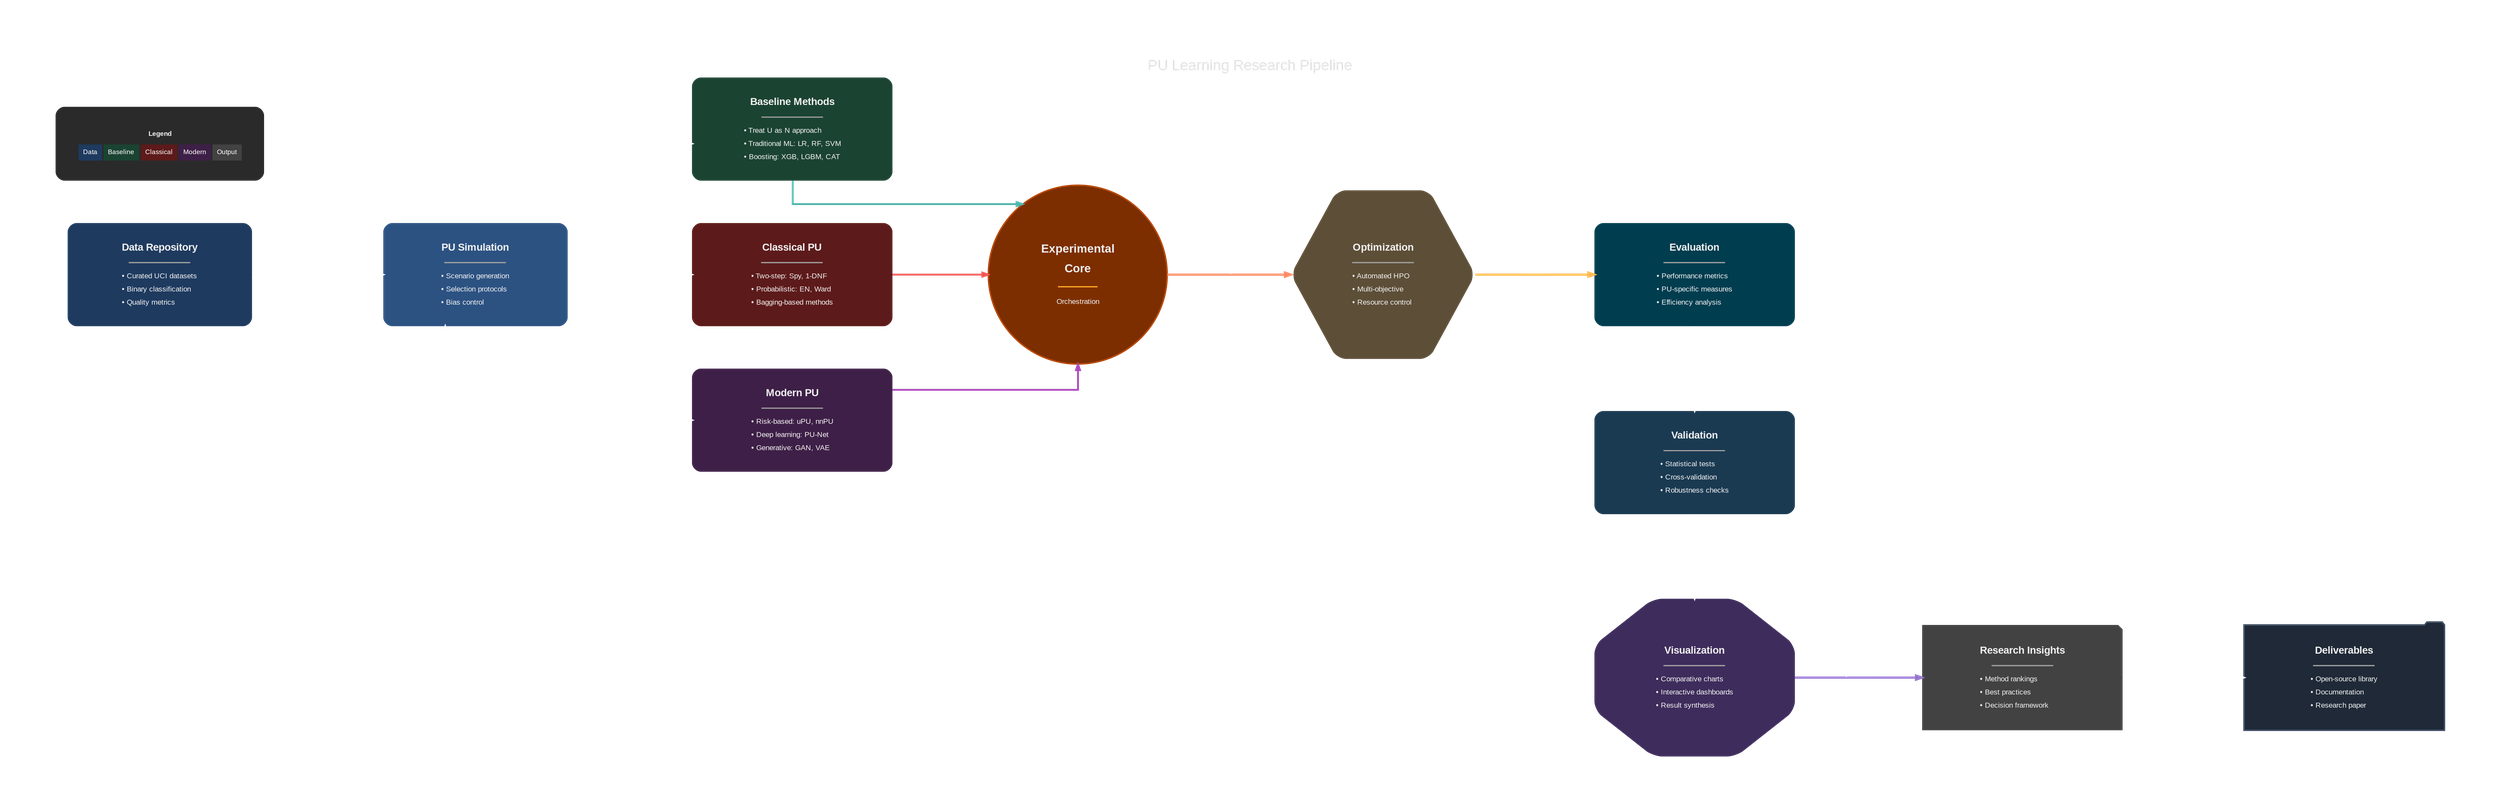 digraph PULearningEnhancedFlow {
    // ===== ENHANCED CLEAN DESIGN =====
    graph [
        layout=dot,
        rankdir=LR,
        bgcolor="transparent",
        fontname="Arial",
        fontsize=20,
        fontcolor="#E0E0E0",
        label="PU Learning Research Pipeline",
        labelloc=t,
        labeljust=c,
        margin=1.0,
        nodesep=0.8,
        ranksep=1.8,
        splines=ortho,
        compound=true
    ];
    
    node [
        fontname="Arial",
        fontsize=11,
        fontcolor="#F0F0F0",
        shape=box,
        style="filled,rounded",
        fillcolor="#2A2A2A",
        color="#2A2A2A",
        penwidth=0,
        margin="0.4,0.3",
        width=3.0,
        height=1.4
    ];
    
    edge [
        color="white",
        penwidth=2.5,
        arrowsize=0.8,
        fontname="Arial",
        fontsize=9,
        fontcolor="white"
    ];



    // ===== DATA FOUNDATION =====
    data [
        label=<<TABLE BORDER="0" CELLBORDER="0" CELLSPACING="3">
            <TR><TD><B><FONT POINT-SIZE="14">Data Repository</FONT></B></TD></TR>
            <TR><TD><FONT POINT-SIZE="10" COLOR="#A0A0A0">━━━━━━━━━━━━━━</FONT></TD></TR>
            <TR><TD ALIGN="LEFT"><FONT POINT-SIZE="10">• Curated UCI datasets</FONT></TD></TR>
            <TR><TD ALIGN="LEFT"><FONT POINT-SIZE="10">• Binary classification</FONT></TD></TR>
            <TR><TD ALIGN="LEFT"><FONT POINT-SIZE="10">• Quality metrics</FONT></TD></TR>
        </TABLE>>,
        fillcolor="#1E3A5F",
        width=3.5
    ];

    pu [
        label=<<TABLE BORDER="0" CELLBORDER="0" CELLSPACING="3">
            <TR><TD><B><FONT POINT-SIZE="14">PU Simulation</FONT></B></TD></TR>
            <TR><TD><FONT POINT-SIZE="10" COLOR="#A0A0A0">━━━━━━━━━━━━━━</FONT></TD></TR>
            <TR><TD ALIGN="LEFT"><FONT POINT-SIZE="10">• Scenario generation</FONT></TD></TR>
            <TR><TD ALIGN="LEFT"><FONT POINT-SIZE="10">• Selection protocols</FONT></TD></TR>
            <TR><TD ALIGN="LEFT"><FONT POINT-SIZE="10">• Bias control</FONT></TD></TR>
        </TABLE>>,
        fillcolor="#2C5282",
        width=3.5
    ];

    // ===== METHODS =====
    baseline [
        label=<<TABLE BORDER="0" CELLBORDER="0" CELLSPACING="3">
            <TR><TD><B><FONT POINT-SIZE="14">Baseline Methods</FONT></B></TD></TR>
            <TR><TD><FONT POINT-SIZE="10" COLOR="#A0A0A0">━━━━━━━━━━━━━━</FONT></TD></TR>
            <TR><TD ALIGN="LEFT"><FONT POINT-SIZE="10">• Treat U as N approach</FONT></TD></TR>
            <TR><TD ALIGN="LEFT"><FONT POINT-SIZE="10">• Traditional ML: LR, RF, SVM</FONT></TD></TR>
            <TR><TD ALIGN="LEFT"><FONT POINT-SIZE="10">• Boosting: XGB, LGBM, CAT</FONT></TD></TR>
        </TABLE>>,
        fillcolor="#1B4332",
        width=3.8
    ];

    classical [
        label=<<TABLE BORDER="0" CELLBORDER="0" CELLSPACING="3">
            <TR><TD><B><FONT POINT-SIZE="14">Classical PU</FONT></B></TD></TR>
            <TR><TD><FONT POINT-SIZE="10" COLOR="#A0A0A0">━━━━━━━━━━━━━━</FONT></TD></TR>
            <TR><TD ALIGN="LEFT"><FONT POINT-SIZE="10">• Two-step: Spy, 1-DNF</FONT></TD></TR>
            <TR><TD ALIGN="LEFT"><FONT POINT-SIZE="10">• Probabilistic: EN, Ward</FONT></TD></TR>
            <TR><TD ALIGN="LEFT"><FONT POINT-SIZE="10">• Bagging-based methods</FONT></TD></TR>
        </TABLE>>,
        fillcolor="#5D1A1A",
        width=3.8
    ];

    modern [
        label=<<TABLE BORDER="0" CELLBORDER="0" CELLSPACING="3">
            <TR><TD><B><FONT POINT-SIZE="14">Modern PU</FONT></B></TD></TR>
            <TR><TD><FONT POINT-SIZE="10" COLOR="#A0A0A0">━━━━━━━━━━━━━━</FONT></TD></TR>
            <TR><TD ALIGN="LEFT"><FONT POINT-SIZE="10">• Risk-based: uPU, nnPU</FONT></TD></TR>
            <TR><TD ALIGN="LEFT"><FONT POINT-SIZE="10">• Deep learning: PU-Net</FONT></TD></TR>
            <TR><TD ALIGN="LEFT"><FONT POINT-SIZE="10">• Generative: GAN, VAE</FONT></TD></TR>
        </TABLE>>,
        fillcolor="#3E1F47",
        width=3.8
    ];

    // ===== EXPERIMENTAL CORE =====
    core [
        label=<<TABLE BORDER="0" CELLBORDER="0" CELLSPACING="5">
            <TR><TD><B><FONT POINT-SIZE="16">Experimental</FONT></B></TD></TR>
            <TR><TD><B><FONT POINT-SIZE="16">Core</FONT></B></TD></TR>
            <TR><TD><FONT POINT-SIZE="10" COLOR="#FFA726">━━━━━━━━━</FONT></TD></TR>
            <TR><TD><FONT POINT-SIZE="10">Orchestration</FONT></TD></TR>
        </TABLE>>,
        shape=circle,
        fillcolor="#7C2E00",
        width=2.5,
        height=2.5,
        penwidth=2,
        color="#B04000"
    ];

    opt [
        label=<<TABLE BORDER="0" CELLBORDER="0" CELLSPACING="3">
            <TR><TD><B><FONT POINT-SIZE="14">Optimization</FONT></B></TD></TR>
            <TR><TD><FONT POINT-SIZE="10" COLOR="#A0A0A0">━━━━━━━━━━━━━━</FONT></TD></TR>
            <TR><TD ALIGN="LEFT"><FONT POINT-SIZE="10">• Automated HPO</FONT></TD></TR>
            <TR><TD ALIGN="LEFT"><FONT POINT-SIZE="10">• Multi-objective</FONT></TD></TR>
            <TR><TD ALIGN="LEFT"><FONT POINT-SIZE="10">• Resource control</FONT></TD></TR>
        </TABLE>>,
        fillcolor="#5D4E37",
        shape=hexagon,
        width=3.5,
        height=2.0
    ];

    // ===== ANALYSIS =====
    eval [
        label=<<TABLE BORDER="0" CELLBORDER="0" CELLSPACING="3">
            <TR><TD><B><FONT POINT-SIZE="14">Evaluation</FONT></B></TD></TR>
            <TR><TD><FONT POINT-SIZE="10" COLOR="#A0A0A0">━━━━━━━━━━━━━━</FONT></TD></TR>
            <TR><TD ALIGN="LEFT"><FONT POINT-SIZE="10">• Performance metrics</FONT></TD></TR>
            <TR><TD ALIGN="LEFT"><FONT POINT-SIZE="10">• PU-specific measures</FONT></TD></TR>
            <TR><TD ALIGN="LEFT"><FONT POINT-SIZE="10">• Efficiency analysis</FONT></TD></TR>
        </TABLE>>,
        fillcolor="#003D4F",
        width=3.8
    ];

    stats [
        label=<<TABLE BORDER="0" CELLBORDER="0" CELLSPACING="3">
            <TR><TD><B><FONT POINT-SIZE="14">Validation</FONT></B></TD></TR>
            <TR><TD><FONT POINT-SIZE="10" COLOR="#A0A0A0">━━━━━━━━━━━━━━</FONT></TD></TR>
            <TR><TD ALIGN="LEFT"><FONT POINT-SIZE="10">• Statistical tests</FONT></TD></TR>
            <TR><TD ALIGN="LEFT"><FONT POINT-SIZE="10">• Cross-validation</FONT></TD></TR>
            <TR><TD ALIGN="LEFT"><FONT POINT-SIZE="10">• Robustness checks</FONT></TD></TR>
        </TABLE>>,
        fillcolor="#1A3A52",
        width=3.8
    ];

    viz [
        label=<<TABLE BORDER="0" CELLBORDER="0" CELLSPACING="3">
            <TR><TD><B><FONT POINT-SIZE="14">Visualization</FONT></B></TD></TR>
            <TR><TD><FONT POINT-SIZE="10" COLOR="#A0A0A0">━━━━━━━━━━━━━━</FONT></TD></TR>
            <TR><TD ALIGN="LEFT"><FONT POINT-SIZE="10">• Comparative charts</FONT></TD></TR>
            <TR><TD ALIGN="LEFT"><FONT POINT-SIZE="10">• Interactive dashboards</FONT></TD></TR>
            <TR><TD ALIGN="LEFT"><FONT POINT-SIZE="10">• Result synthesis</FONT></TD></TR>
        </TABLE>>,
        fillcolor="#3E2C5C",
        shape=octagon,
        width=3.8,
        height=2.0
    ];

    // ===== OUTPUTS =====
    insights [
        label=<<TABLE BORDER="0" CELLBORDER="0" CELLSPACING="3">
            <TR><TD><B><FONT POINT-SIZE="14">Research Insights</FONT></B></TD></TR>
            <TR><TD><FONT POINT-SIZE="10" COLOR="#A0A0A0">━━━━━━━━━━━━━━</FONT></TD></TR>
            <TR><TD ALIGN="LEFT"><FONT POINT-SIZE="10">• Method rankings</FONT></TD></TR>
            <TR><TD ALIGN="LEFT"><FONT POINT-SIZE="10">• Best practices</FONT></TD></TR>
            <TR><TD ALIGN="LEFT"><FONT POINT-SIZE="10">• Decision framework</FONT></TD></TR>
        </TABLE>>,
        fillcolor="#424242",
        shape=note,
        width=3.8,
        height=2.0
    ];

    deliver [
        label=<<TABLE BORDER="0" CELLBORDER="0" CELLSPACING="3">
            <TR><TD><B><FONT POINT-SIZE="14">Deliverables</FONT></B></TD></TR>
            <TR><TD><FONT POINT-SIZE="10" COLOR="#A0A0A0">━━━━━━━━━━━━━━</FONT></TD></TR>
            <TR><TD ALIGN="LEFT"><FONT POINT-SIZE="10">• Open-source library</FONT></TD></TR>
            <TR><TD ALIGN="LEFT"><FONT POINT-SIZE="10">• Documentation</FONT></TD></TR>
            <TR><TD ALIGN="LEFT"><FONT POINT-SIZE="10">• Research paper</FONT></TD></TR>
        </TABLE>>,
        fillcolor="#1F2937",
        shape=folder,
        width=3.8,
        height=2.0,
        penwidth=2,
        color="#3A4A5F"
    ];

    // ===== EDGES WITH LABELS =====
    data -> pu [label="prepare"];
    pu -> baseline [label="generate\nscenarios"];
    pu -> classical;
    pu -> modern;

    baseline -> core [color="#4DB6AC"];
    classical -> core [color="#EF5350"];
    modern -> core [color="#AB47BC"];

    core -> opt [color="#FF8A65", penwidth=3, label="configure"];
    opt -> eval [color="#FFB74D", penwidth=3, label="execute"];

    eval -> stats [label="analyze"];
    stats -> viz [label="validate"];
    viz -> insights [color="#9575CD", penwidth=3, label="synthesize"];
    insights -> deliver [label="package"];

    // Feedback loop
    insights -> pu [
        style=dashed,
        constraint=false,
        color="white",
        label="refine"
    ];
    
    // ===== LAYOUT =====
    {rank=same; baseline; classical; modern;}
    {rank=same; eval; stats; viz;}
    
    // ===== LEGEND =====
    legend [
        label=<<TABLE BORDER="0" CELLPADDING="6">
            <TR><TD COLSPAN="5"><B>Legend</B></TD></TR>
            <TR>
                <TD BGCOLOR="#1E3A5F"><FONT COLOR="#FFFFFF">Data</FONT></TD>
                <TD BGCOLOR="#1B4332"><FONT COLOR="#FFFFFF">Baseline</FONT></TD>
                <TD BGCOLOR="#5D1A1A"><FONT COLOR="#FFFFFF">Classical</FONT></TD>
                <TD BGCOLOR="#3E1F47"><FONT COLOR="#FFFFFF">Modern</FONT></TD>
                <TD BGCOLOR="#424242"><FONT COLOR="#FFFFFF">Output</FONT></TD>
            </TR>
        </TABLE>>,
        shape=plaintext,
        fontsize=9
    ];
    
    {rank=min; legend;}
}